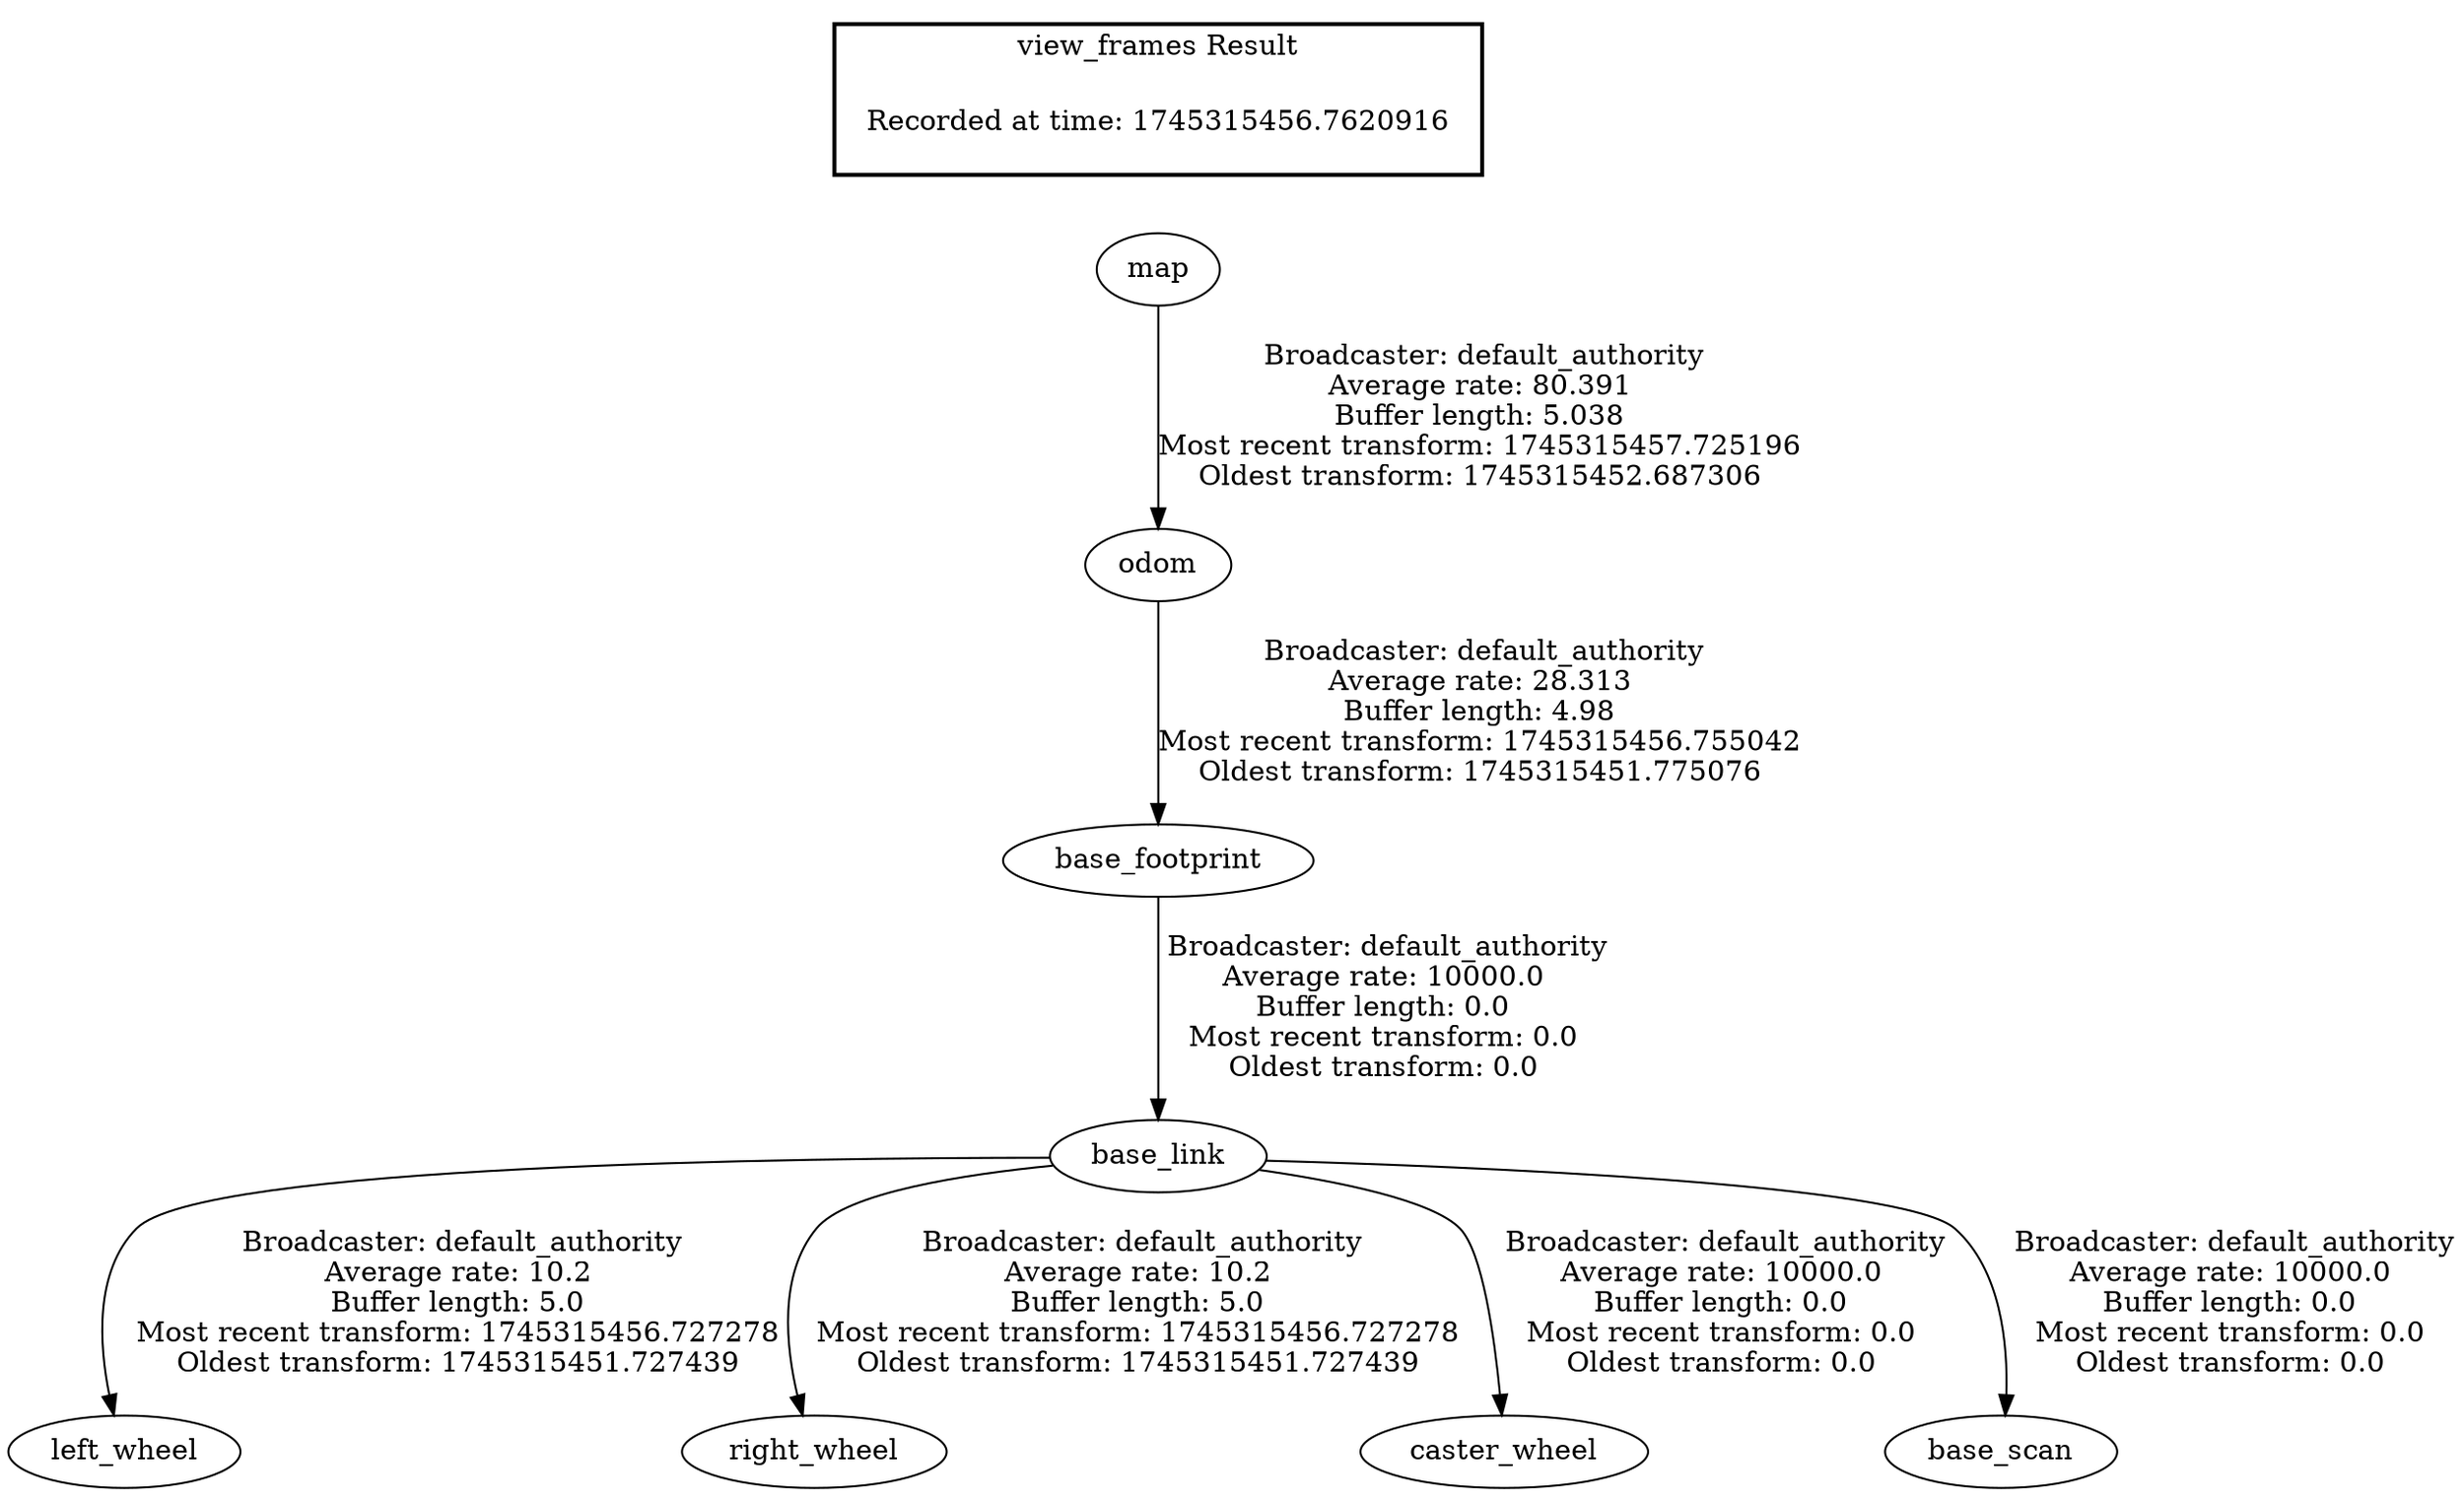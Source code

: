 digraph G {
"base_link" -> "left_wheel"[label=" Broadcaster: default_authority\nAverage rate: 10.2\nBuffer length: 5.0\nMost recent transform: 1745315456.727278\nOldest transform: 1745315451.727439\n"];
"base_footprint" -> "base_link"[label=" Broadcaster: default_authority\nAverage rate: 10000.0\nBuffer length: 0.0\nMost recent transform: 0.0\nOldest transform: 0.0\n"];
"base_link" -> "right_wheel"[label=" Broadcaster: default_authority\nAverage rate: 10.2\nBuffer length: 5.0\nMost recent transform: 1745315456.727278\nOldest transform: 1745315451.727439\n"];
"base_link" -> "caster_wheel"[label=" Broadcaster: default_authority\nAverage rate: 10000.0\nBuffer length: 0.0\nMost recent transform: 0.0\nOldest transform: 0.0\n"];
"odom" -> "base_footprint"[label=" Broadcaster: default_authority\nAverage rate: 28.313\nBuffer length: 4.98\nMost recent transform: 1745315456.755042\nOldest transform: 1745315451.775076\n"];
"base_link" -> "base_scan"[label=" Broadcaster: default_authority\nAverage rate: 10000.0\nBuffer length: 0.0\nMost recent transform: 0.0\nOldest transform: 0.0\n"];
"map" -> "odom"[label=" Broadcaster: default_authority\nAverage rate: 80.391\nBuffer length: 5.038\nMost recent transform: 1745315457.725196\nOldest transform: 1745315452.687306\n"];
edge [style=invis];
 subgraph cluster_legend { style=bold; color=black; label ="view_frames Result";
"Recorded at time: 1745315456.7620916"[ shape=plaintext ] ;
}->"map";
}